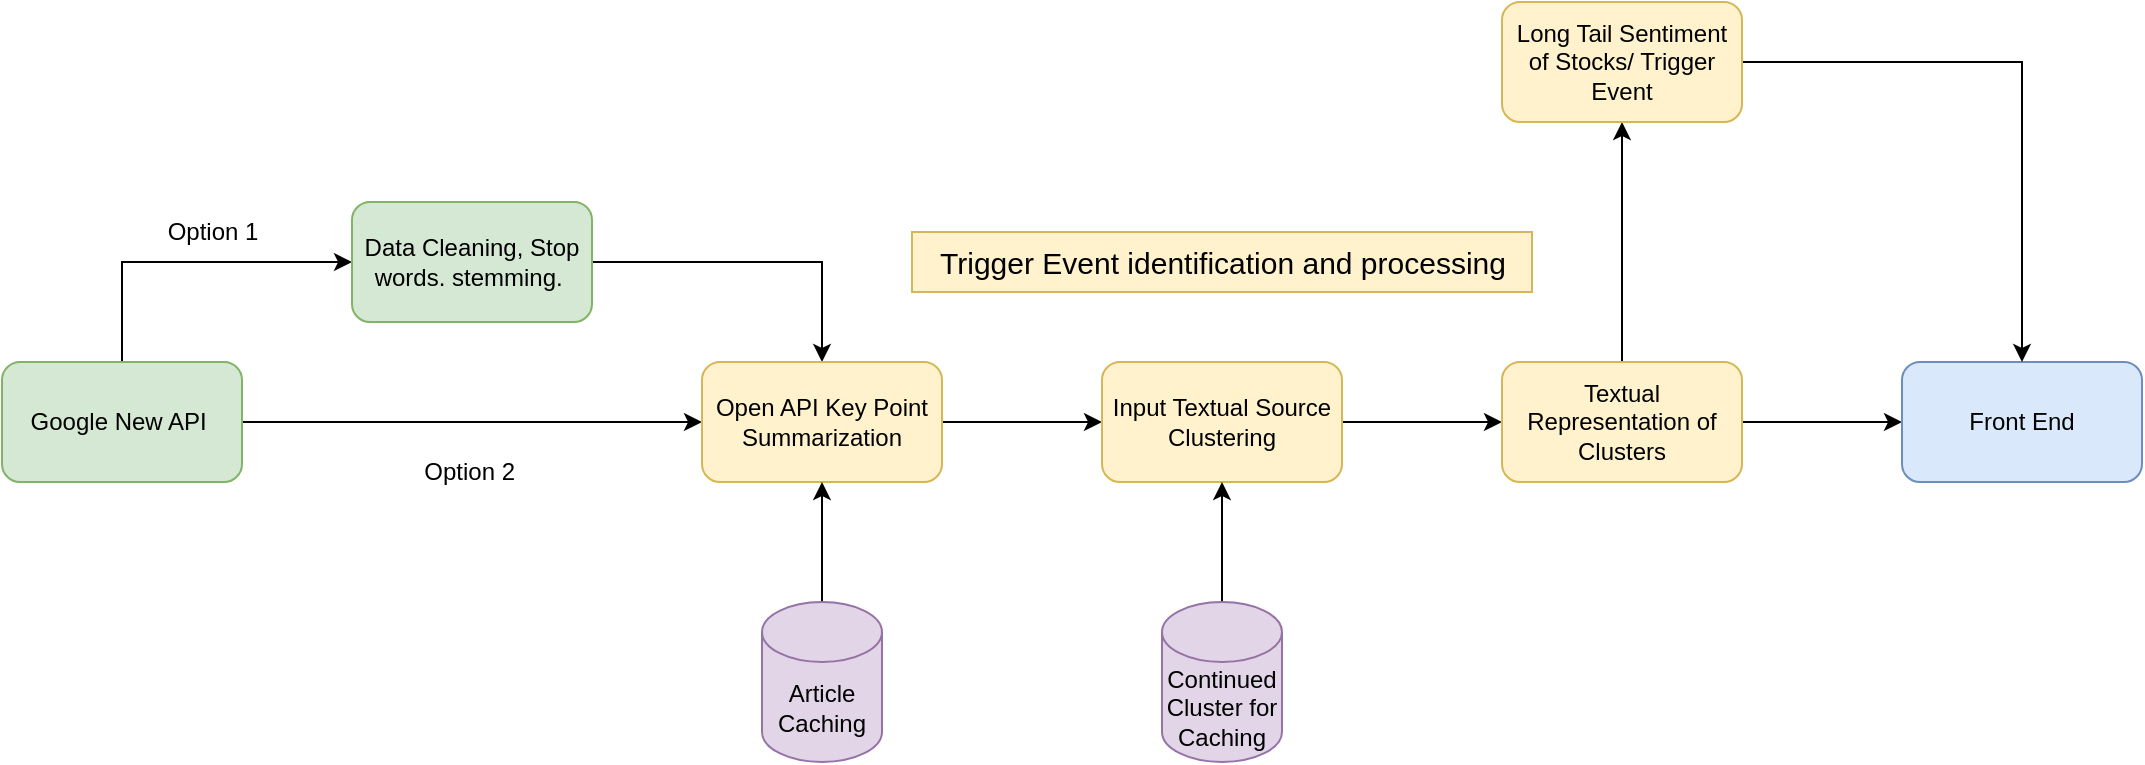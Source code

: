 <mxfile version="21.2.9" type="device">
  <diagram name="Page-1" id="uKaATMu-DVtH31tK9rYM">
    <mxGraphModel dx="2284" dy="731" grid="1" gridSize="10" guides="1" tooltips="1" connect="1" arrows="1" fold="1" page="1" pageScale="1" pageWidth="850" pageHeight="1100" math="0" shadow="0">
      <root>
        <mxCell id="0" />
        <mxCell id="1" parent="0" />
        <mxCell id="VGrZxj7x8z85mk20ttrT-3" value="" style="edgeStyle=orthogonalEdgeStyle;rounded=0;orthogonalLoop=1;jettySize=auto;html=1;" edge="1" parent="1" source="VGrZxj7x8z85mk20ttrT-1" target="VGrZxj7x8z85mk20ttrT-2">
          <mxGeometry relative="1" as="geometry">
            <Array as="points">
              <mxPoint x="-210" y="300" />
              <mxPoint x="-90" y="300" />
            </Array>
          </mxGeometry>
        </mxCell>
        <mxCell id="VGrZxj7x8z85mk20ttrT-16" style="edgeStyle=orthogonalEdgeStyle;rounded=0;orthogonalLoop=1;jettySize=auto;html=1;exitX=1;exitY=0.5;exitDx=0;exitDy=0;entryX=0;entryY=0.5;entryDx=0;entryDy=0;" edge="1" parent="1" source="VGrZxj7x8z85mk20ttrT-1" target="VGrZxj7x8z85mk20ttrT-4">
          <mxGeometry relative="1" as="geometry" />
        </mxCell>
        <mxCell id="VGrZxj7x8z85mk20ttrT-1" value="Google New API&amp;nbsp;" style="rounded=1;whiteSpace=wrap;html=1;fillColor=#d5e8d4;strokeColor=#82b366;" vertex="1" parent="1">
          <mxGeometry x="-270" y="350" width="120" height="60" as="geometry" />
        </mxCell>
        <mxCell id="VGrZxj7x8z85mk20ttrT-9" style="edgeStyle=orthogonalEdgeStyle;rounded=0;orthogonalLoop=1;jettySize=auto;html=1;entryX=0.5;entryY=0;entryDx=0;entryDy=0;" edge="1" parent="1" source="VGrZxj7x8z85mk20ttrT-2" target="VGrZxj7x8z85mk20ttrT-4">
          <mxGeometry relative="1" as="geometry" />
        </mxCell>
        <mxCell id="VGrZxj7x8z85mk20ttrT-2" value="Data Cleaning, Stop words. stemming.&amp;nbsp;" style="whiteSpace=wrap;html=1;rounded=1;fillColor=#d5e8d4;strokeColor=#82b366;" vertex="1" parent="1">
          <mxGeometry x="-95" y="270" width="120" height="60" as="geometry" />
        </mxCell>
        <mxCell id="VGrZxj7x8z85mk20ttrT-11" value="" style="edgeStyle=orthogonalEdgeStyle;rounded=0;orthogonalLoop=1;jettySize=auto;html=1;" edge="1" parent="1" source="VGrZxj7x8z85mk20ttrT-4" target="VGrZxj7x8z85mk20ttrT-10">
          <mxGeometry relative="1" as="geometry" />
        </mxCell>
        <mxCell id="VGrZxj7x8z85mk20ttrT-4" value="Open API Key Point Summarization" style="whiteSpace=wrap;html=1;rounded=1;fillColor=#fff2cc;strokeColor=#d6b656;" vertex="1" parent="1">
          <mxGeometry x="80" y="350" width="120" height="60" as="geometry" />
        </mxCell>
        <mxCell id="VGrZxj7x8z85mk20ttrT-6" value="Option 1" style="text;html=1;align=center;verticalAlign=middle;resizable=0;points=[];autosize=1;strokeColor=none;fillColor=none;" vertex="1" parent="1">
          <mxGeometry x="-200" y="270" width="70" height="30" as="geometry" />
        </mxCell>
        <mxCell id="VGrZxj7x8z85mk20ttrT-7" value="Option 2&amp;nbsp;" style="text;html=1;align=center;verticalAlign=middle;resizable=0;points=[];autosize=1;strokeColor=none;fillColor=none;" vertex="1" parent="1">
          <mxGeometry x="-70" y="390" width="70" height="30" as="geometry" />
        </mxCell>
        <mxCell id="VGrZxj7x8z85mk20ttrT-13" value="" style="edgeStyle=orthogonalEdgeStyle;rounded=0;orthogonalLoop=1;jettySize=auto;html=1;" edge="1" parent="1" source="VGrZxj7x8z85mk20ttrT-10" target="VGrZxj7x8z85mk20ttrT-12">
          <mxGeometry relative="1" as="geometry" />
        </mxCell>
        <mxCell id="VGrZxj7x8z85mk20ttrT-10" value="Input Textual Source Clustering" style="whiteSpace=wrap;html=1;rounded=1;fillColor=#fff2cc;strokeColor=#d6b656;" vertex="1" parent="1">
          <mxGeometry x="280" y="350" width="120" height="60" as="geometry" />
        </mxCell>
        <mxCell id="VGrZxj7x8z85mk20ttrT-20" value="" style="edgeStyle=orthogonalEdgeStyle;rounded=0;orthogonalLoop=1;jettySize=auto;html=1;" edge="1" parent="1" source="VGrZxj7x8z85mk20ttrT-12">
          <mxGeometry relative="1" as="geometry">
            <mxPoint x="680" y="380" as="targetPoint" />
          </mxGeometry>
        </mxCell>
        <mxCell id="VGrZxj7x8z85mk20ttrT-24" style="edgeStyle=orthogonalEdgeStyle;rounded=0;orthogonalLoop=1;jettySize=auto;html=1;" edge="1" parent="1" source="VGrZxj7x8z85mk20ttrT-12" target="VGrZxj7x8z85mk20ttrT-22">
          <mxGeometry relative="1" as="geometry" />
        </mxCell>
        <mxCell id="VGrZxj7x8z85mk20ttrT-12" value="Textual Representation of Clusters" style="whiteSpace=wrap;html=1;rounded=1;fillColor=#fff2cc;strokeColor=#d6b656;" vertex="1" parent="1">
          <mxGeometry x="480" y="350" width="120" height="60" as="geometry" />
        </mxCell>
        <mxCell id="VGrZxj7x8z85mk20ttrT-15" style="edgeStyle=orthogonalEdgeStyle;rounded=0;orthogonalLoop=1;jettySize=auto;html=1;" edge="1" parent="1" source="VGrZxj7x8z85mk20ttrT-14" target="VGrZxj7x8z85mk20ttrT-10">
          <mxGeometry relative="1" as="geometry" />
        </mxCell>
        <mxCell id="VGrZxj7x8z85mk20ttrT-14" value="Continued Cluster for Caching" style="shape=cylinder3;whiteSpace=wrap;html=1;boundedLbl=1;backgroundOutline=1;size=15;fillColor=#e1d5e7;strokeColor=#9673a6;" vertex="1" parent="1">
          <mxGeometry x="310" y="470" width="60" height="80" as="geometry" />
        </mxCell>
        <mxCell id="VGrZxj7x8z85mk20ttrT-18" style="edgeStyle=orthogonalEdgeStyle;rounded=0;orthogonalLoop=1;jettySize=auto;html=1;" edge="1" parent="1" source="VGrZxj7x8z85mk20ttrT-17" target="VGrZxj7x8z85mk20ttrT-4">
          <mxGeometry relative="1" as="geometry" />
        </mxCell>
        <mxCell id="VGrZxj7x8z85mk20ttrT-17" value="Article Caching" style="shape=cylinder3;whiteSpace=wrap;html=1;boundedLbl=1;backgroundOutline=1;size=15;fillColor=#e1d5e7;strokeColor=#9673a6;" vertex="1" parent="1">
          <mxGeometry x="110" y="470" width="60" height="80" as="geometry" />
        </mxCell>
        <mxCell id="VGrZxj7x8z85mk20ttrT-21" value="Front End" style="rounded=1;whiteSpace=wrap;html=1;fillColor=#dae8fc;strokeColor=#6c8ebf;" vertex="1" parent="1">
          <mxGeometry x="680" y="350" width="120" height="60" as="geometry" />
        </mxCell>
        <mxCell id="VGrZxj7x8z85mk20ttrT-25" style="edgeStyle=orthogonalEdgeStyle;rounded=0;orthogonalLoop=1;jettySize=auto;html=1;" edge="1" parent="1" source="VGrZxj7x8z85mk20ttrT-22" target="VGrZxj7x8z85mk20ttrT-21">
          <mxGeometry relative="1" as="geometry" />
        </mxCell>
        <mxCell id="VGrZxj7x8z85mk20ttrT-22" value="Long Tail Sentiment of Stocks/ Trigger Event" style="rounded=1;whiteSpace=wrap;html=1;fillColor=#fff2cc;strokeColor=#d6b656;" vertex="1" parent="1">
          <mxGeometry x="480" y="170" width="120" height="60" as="geometry" />
        </mxCell>
        <mxCell id="VGrZxj7x8z85mk20ttrT-23" value="&lt;font style=&quot;font-size: 15px;&quot;&gt;Trigger Event identification and processing&lt;/font&gt;" style="text;html=1;align=center;verticalAlign=middle;resizable=0;points=[];autosize=1;strokeColor=#d6b656;fillColor=#fff2cc;" vertex="1" parent="1">
          <mxGeometry x="185" y="285" width="310" height="30" as="geometry" />
        </mxCell>
      </root>
    </mxGraphModel>
  </diagram>
</mxfile>
